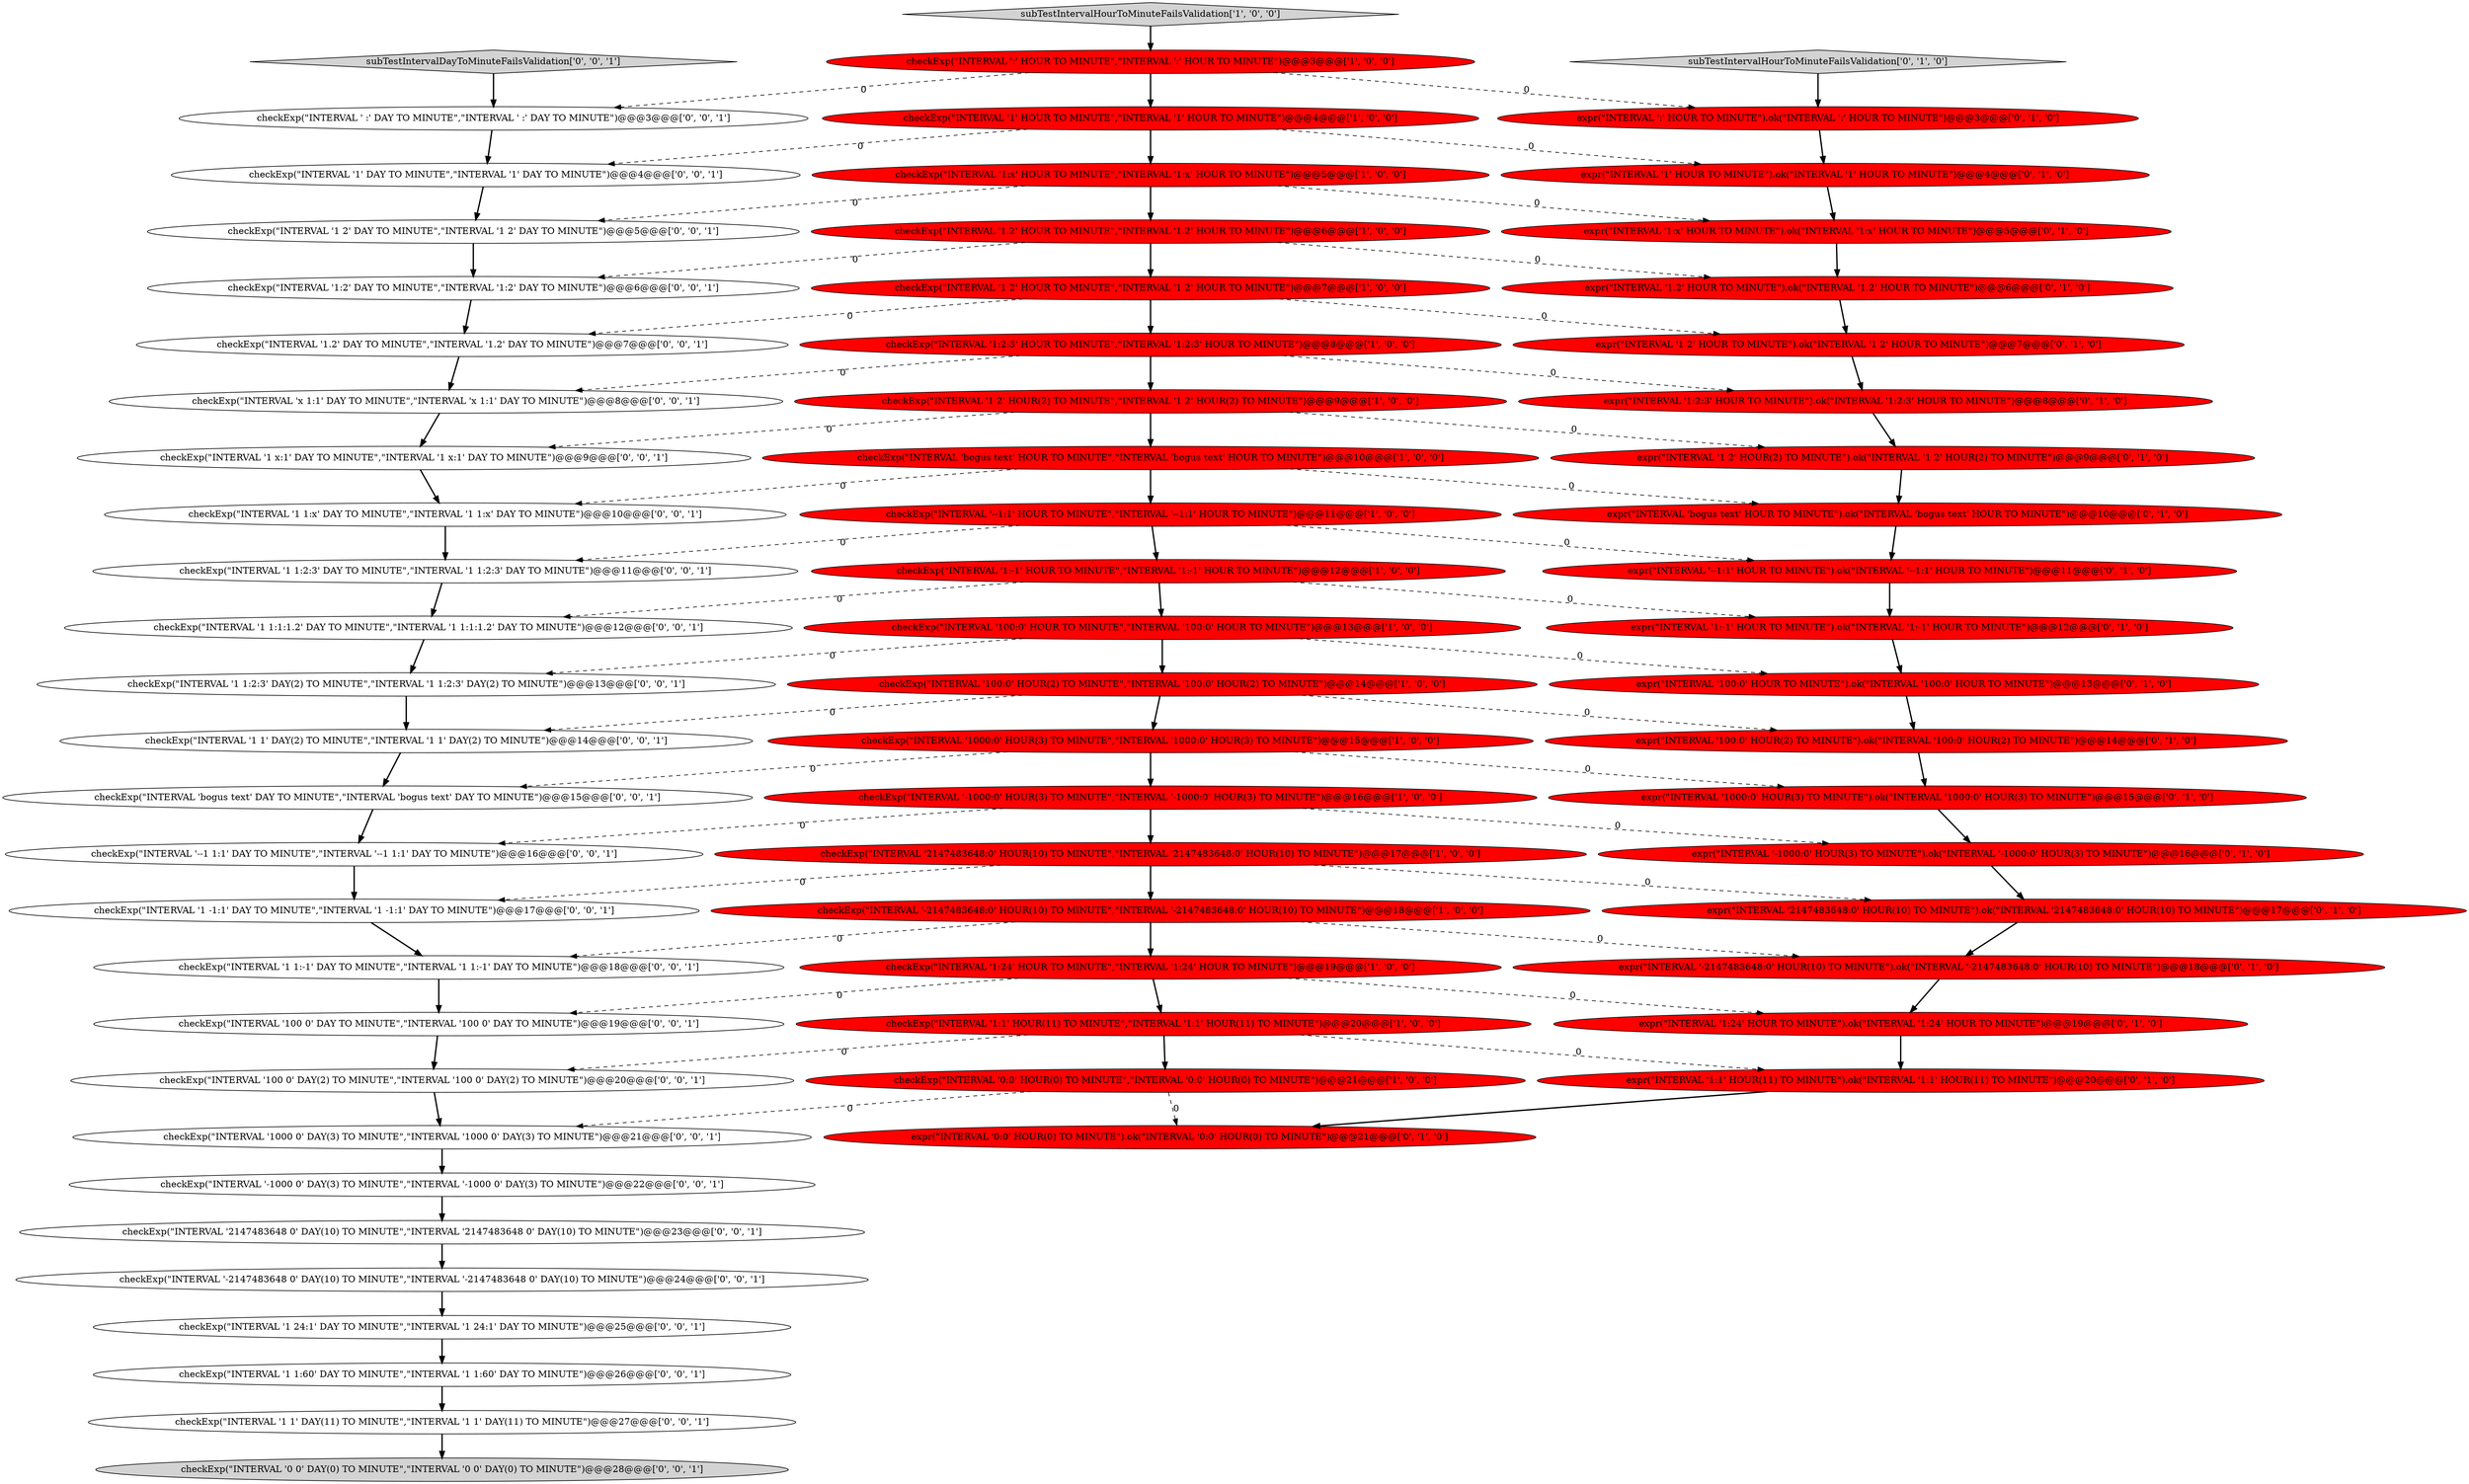 digraph {
9 [style = filled, label = "checkExp(\"INTERVAL '1:-1' HOUR TO MINUTE\",\"INTERVAL '1:-1' HOUR TO MINUTE\")@@@12@@@['1', '0', '0']", fillcolor = red, shape = ellipse image = "AAA1AAABBB1BBB"];
36 [style = filled, label = "expr(\"INTERVAL '-2147483648:0' HOUR(10) TO MINUTE\").ok(\"INTERVAL '-2147483648:0' HOUR(10) TO MINUTE\")@@@18@@@['0', '1', '0']", fillcolor = red, shape = ellipse image = "AAA1AAABBB2BBB"];
49 [style = filled, label = "checkExp(\"INTERVAL '1.2' DAY TO MINUTE\",\"INTERVAL '1.2' DAY TO MINUTE\")@@@7@@@['0', '0', '1']", fillcolor = white, shape = ellipse image = "AAA0AAABBB3BBB"];
25 [style = filled, label = "expr(\"INTERVAL '1:24' HOUR TO MINUTE\").ok(\"INTERVAL '1:24' HOUR TO MINUTE\")@@@19@@@['0', '1', '0']", fillcolor = red, shape = ellipse image = "AAA1AAABBB2BBB"];
43 [style = filled, label = "checkExp(\"INTERVAL '1 1:x' DAY TO MINUTE\",\"INTERVAL '1 1:x' DAY TO MINUTE\")@@@10@@@['0', '0', '1']", fillcolor = white, shape = ellipse image = "AAA0AAABBB3BBB"];
45 [style = filled, label = "checkExp(\"INTERVAL '100 0' DAY TO MINUTE\",\"INTERVAL '100 0' DAY TO MINUTE\")@@@19@@@['0', '0', '1']", fillcolor = white, shape = ellipse image = "AAA0AAABBB3BBB"];
16 [style = filled, label = "checkExp(\"INTERVAL '1:24' HOUR TO MINUTE\",\"INTERVAL '1:24' HOUR TO MINUTE\")@@@19@@@['1', '0', '0']", fillcolor = red, shape = ellipse image = "AAA1AAABBB1BBB"];
19 [style = filled, label = "checkExp(\"INTERVAL '1 2' HOUR(2) TO MINUTE\",\"INTERVAL '1 2' HOUR(2) TO MINUTE\")@@@9@@@['1', '0', '0']", fillcolor = red, shape = ellipse image = "AAA1AAABBB1BBB"];
61 [style = filled, label = "subTestIntervalDayToMinuteFailsValidation['0', '0', '1']", fillcolor = lightgray, shape = diamond image = "AAA0AAABBB3BBB"];
66 [style = filled, label = "checkExp(\"INTERVAL '100 0' DAY(2) TO MINUTE\",\"INTERVAL '100 0' DAY(2) TO MINUTE\")@@@20@@@['0', '0', '1']", fillcolor = white, shape = ellipse image = "AAA0AAABBB3BBB"];
4 [style = filled, label = "checkExp(\"INTERVAL '1 2' HOUR TO MINUTE\",\"INTERVAL '1 2' HOUR TO MINUTE\")@@@7@@@['1', '0', '0']", fillcolor = red, shape = ellipse image = "AAA1AAABBB1BBB"];
57 [style = filled, label = "checkExp(\"INTERVAL '1 24:1' DAY TO MINUTE\",\"INTERVAL '1 24:1' DAY TO MINUTE\")@@@25@@@['0', '0', '1']", fillcolor = white, shape = ellipse image = "AAA0AAABBB3BBB"];
65 [style = filled, label = "checkExp(\"INTERVAL '--1 1:1' DAY TO MINUTE\",\"INTERVAL '--1 1:1' DAY TO MINUTE\")@@@16@@@['0', '0', '1']", fillcolor = white, shape = ellipse image = "AAA0AAABBB3BBB"];
15 [style = filled, label = "checkExp(\"INTERVAL '100:0' HOUR(2) TO MINUTE\",\"INTERVAL '100:0' HOUR(2) TO MINUTE\")@@@14@@@['1', '0', '0']", fillcolor = red, shape = ellipse image = "AAA1AAABBB1BBB"];
59 [style = filled, label = "checkExp(\"INTERVAL '1 1:2:3' DAY(2) TO MINUTE\",\"INTERVAL '1 1:2:3' DAY(2) TO MINUTE\")@@@13@@@['0', '0', '1']", fillcolor = white, shape = ellipse image = "AAA0AAABBB3BBB"];
11 [style = filled, label = "checkExp(\"INTERVAL '-2147483648:0' HOUR(10) TO MINUTE\",\"INTERVAL '-2147483648:0' HOUR(10) TO MINUTE\")@@@18@@@['1', '0', '0']", fillcolor = red, shape = ellipse image = "AAA1AAABBB1BBB"];
5 [style = filled, label = "subTestIntervalHourToMinuteFailsValidation['1', '0', '0']", fillcolor = lightgray, shape = diamond image = "AAA0AAABBB1BBB"];
31 [style = filled, label = "expr(\"INTERVAL '1000:0' HOUR(3) TO MINUTE\").ok(\"INTERVAL '1000:0' HOUR(3) TO MINUTE\")@@@15@@@['0', '1', '0']", fillcolor = red, shape = ellipse image = "AAA1AAABBB2BBB"];
51 [style = filled, label = "checkExp(\"INTERVAL '1 1' DAY(11) TO MINUTE\",\"INTERVAL '1 1' DAY(11) TO MINUTE\")@@@27@@@['0', '0', '1']", fillcolor = white, shape = ellipse image = "AAA0AAABBB3BBB"];
52 [style = filled, label = "checkExp(\"INTERVAL '1 1:2:3' DAY TO MINUTE\",\"INTERVAL '1 1:2:3' DAY TO MINUTE\")@@@11@@@['0', '0', '1']", fillcolor = white, shape = ellipse image = "AAA0AAABBB3BBB"];
33 [style = filled, label = "expr(\"INTERVAL '1:x' HOUR TO MINUTE\").ok(\"INTERVAL '1:x' HOUR TO MINUTE\")@@@5@@@['0', '1', '0']", fillcolor = red, shape = ellipse image = "AAA1AAABBB2BBB"];
37 [style = filled, label = "expr(\"INTERVAL '100:0' HOUR TO MINUTE\").ok(\"INTERVAL '100:0' HOUR TO MINUTE\")@@@13@@@['0', '1', '0']", fillcolor = red, shape = ellipse image = "AAA1AAABBB2BBB"];
29 [style = filled, label = "expr(\"INTERVAL '1:1' HOUR(11) TO MINUTE\").ok(\"INTERVAL '1:1' HOUR(11) TO MINUTE\")@@@20@@@['0', '1', '0']", fillcolor = red, shape = ellipse image = "AAA1AAABBB2BBB"];
10 [style = filled, label = "checkExp(\"INTERVAL '1' HOUR TO MINUTE\",\"INTERVAL '1' HOUR TO MINUTE\")@@@4@@@['1', '0', '0']", fillcolor = red, shape = ellipse image = "AAA1AAABBB1BBB"];
1 [style = filled, label = "checkExp(\"INTERVAL ':' HOUR TO MINUTE\",\"INTERVAL ':' HOUR TO MINUTE\")@@@3@@@['1', '0', '0']", fillcolor = red, shape = ellipse image = "AAA1AAABBB1BBB"];
3 [style = filled, label = "checkExp(\"INTERVAL '0:0' HOUR(0) TO MINUTE\",\"INTERVAL '0:0' HOUR(0) TO MINUTE\")@@@21@@@['1', '0', '0']", fillcolor = red, shape = ellipse image = "AAA1AAABBB1BBB"];
7 [style = filled, label = "checkExp(\"INTERVAL '1:1' HOUR(11) TO MINUTE\",\"INTERVAL '1:1' HOUR(11) TO MINUTE\")@@@20@@@['1', '0', '0']", fillcolor = red, shape = ellipse image = "AAA1AAABBB1BBB"];
8 [style = filled, label = "checkExp(\"INTERVAL '1:2:3' HOUR TO MINUTE\",\"INTERVAL '1:2:3' HOUR TO MINUTE\")@@@8@@@['1', '0', '0']", fillcolor = red, shape = ellipse image = "AAA1AAABBB1BBB"];
38 [style = filled, label = "expr(\"INTERVAL '100:0' HOUR(2) TO MINUTE\").ok(\"INTERVAL '100:0' HOUR(2) TO MINUTE\")@@@14@@@['0', '1', '0']", fillcolor = red, shape = ellipse image = "AAA1AAABBB2BBB"];
50 [style = filled, label = "checkExp(\"INTERVAL '1000 0' DAY(3) TO MINUTE\",\"INTERVAL '1000 0' DAY(3) TO MINUTE\")@@@21@@@['0', '0', '1']", fillcolor = white, shape = ellipse image = "AAA0AAABBB3BBB"];
42 [style = filled, label = "checkExp(\"INTERVAL '1' DAY TO MINUTE\",\"INTERVAL '1' DAY TO MINUTE\")@@@4@@@['0', '0', '1']", fillcolor = white, shape = ellipse image = "AAA0AAABBB3BBB"];
12 [style = filled, label = "checkExp(\"INTERVAL '--1:1' HOUR TO MINUTE\",\"INTERVAL '--1:1' HOUR TO MINUTE\")@@@11@@@['1', '0', '0']", fillcolor = red, shape = ellipse image = "AAA1AAABBB1BBB"];
23 [style = filled, label = "expr(\"INTERVAL '--1:1' HOUR TO MINUTE\").ok(\"INTERVAL '--1:1' HOUR TO MINUTE\")@@@11@@@['0', '1', '0']", fillcolor = red, shape = ellipse image = "AAA1AAABBB2BBB"];
30 [style = filled, label = "expr(\"INTERVAL '2147483648:0' HOUR(10) TO MINUTE\").ok(\"INTERVAL '2147483648:0' HOUR(10) TO MINUTE\")@@@17@@@['0', '1', '0']", fillcolor = red, shape = ellipse image = "AAA1AAABBB2BBB"];
35 [style = filled, label = "expr(\"INTERVAL '-1000:0' HOUR(3) TO MINUTE\").ok(\"INTERVAL '-1000:0' HOUR(3) TO MINUTE\")@@@16@@@['0', '1', '0']", fillcolor = red, shape = ellipse image = "AAA1AAABBB2BBB"];
46 [style = filled, label = "checkExp(\"INTERVAL '1 1:1:1.2' DAY TO MINUTE\",\"INTERVAL '1 1:1:1.2' DAY TO MINUTE\")@@@12@@@['0', '0', '1']", fillcolor = white, shape = ellipse image = "AAA0AAABBB3BBB"];
39 [style = filled, label = "expr(\"INTERVAL ':' HOUR TO MINUTE\").ok(\"INTERVAL ':' HOUR TO MINUTE\")@@@3@@@['0', '1', '0']", fillcolor = red, shape = ellipse image = "AAA1AAABBB2BBB"];
41 [style = filled, label = "checkExp(\"INTERVAL '1 2' DAY TO MINUTE\",\"INTERVAL '1 2' DAY TO MINUTE\")@@@5@@@['0', '0', '1']", fillcolor = white, shape = ellipse image = "AAA0AAABBB3BBB"];
55 [style = filled, label = "checkExp(\"INTERVAL 'bogus text' DAY TO MINUTE\",\"INTERVAL 'bogus text' DAY TO MINUTE\")@@@15@@@['0', '0', '1']", fillcolor = white, shape = ellipse image = "AAA0AAABBB3BBB"];
63 [style = filled, label = "checkExp(\"INTERVAL '1 1:60' DAY TO MINUTE\",\"INTERVAL '1 1:60' DAY TO MINUTE\")@@@26@@@['0', '0', '1']", fillcolor = white, shape = ellipse image = "AAA0AAABBB3BBB"];
47 [style = filled, label = "checkExp(\"INTERVAL 'x 1:1' DAY TO MINUTE\",\"INTERVAL 'x 1:1' DAY TO MINUTE\")@@@8@@@['0', '0', '1']", fillcolor = white, shape = ellipse image = "AAA0AAABBB3BBB"];
22 [style = filled, label = "expr(\"INTERVAL 'bogus text' HOUR TO MINUTE\").ok(\"INTERVAL 'bogus text' HOUR TO MINUTE\")@@@10@@@['0', '1', '0']", fillcolor = red, shape = ellipse image = "AAA1AAABBB2BBB"];
60 [style = filled, label = "checkExp(\"INTERVAL '1 1' DAY(2) TO MINUTE\",\"INTERVAL '1 1' DAY(2) TO MINUTE\")@@@14@@@['0', '0', '1']", fillcolor = white, shape = ellipse image = "AAA0AAABBB3BBB"];
27 [style = filled, label = "expr(\"INTERVAL '1:-1' HOUR TO MINUTE\").ok(\"INTERVAL '1:-1' HOUR TO MINUTE\")@@@12@@@['0', '1', '0']", fillcolor = red, shape = ellipse image = "AAA1AAABBB2BBB"];
20 [style = filled, label = "expr(\"INTERVAL '1' HOUR TO MINUTE\").ok(\"INTERVAL '1' HOUR TO MINUTE\")@@@4@@@['0', '1', '0']", fillcolor = red, shape = ellipse image = "AAA1AAABBB2BBB"];
40 [style = filled, label = "checkExp(\"INTERVAL ' :' DAY TO MINUTE\",\"INTERVAL ' :' DAY TO MINUTE\")@@@3@@@['0', '0', '1']", fillcolor = white, shape = ellipse image = "AAA0AAABBB3BBB"];
14 [style = filled, label = "checkExp(\"INTERVAL 'bogus text' HOUR TO MINUTE\",\"INTERVAL 'bogus text' HOUR TO MINUTE\")@@@10@@@['1', '0', '0']", fillcolor = red, shape = ellipse image = "AAA1AAABBB1BBB"];
26 [style = filled, label = "expr(\"INTERVAL '1:2:3' HOUR TO MINUTE\").ok(\"INTERVAL '1:2:3' HOUR TO MINUTE\")@@@8@@@['0', '1', '0']", fillcolor = red, shape = ellipse image = "AAA1AAABBB2BBB"];
64 [style = filled, label = "checkExp(\"INTERVAL '0 0' DAY(0) TO MINUTE\",\"INTERVAL '0 0' DAY(0) TO MINUTE\")@@@28@@@['0', '0', '1']", fillcolor = lightgray, shape = ellipse image = "AAA0AAABBB3BBB"];
34 [style = filled, label = "subTestIntervalHourToMinuteFailsValidation['0', '1', '0']", fillcolor = lightgray, shape = diamond image = "AAA0AAABBB2BBB"];
54 [style = filled, label = "checkExp(\"INTERVAL '-2147483648 0' DAY(10) TO MINUTE\",\"INTERVAL '-2147483648 0' DAY(10) TO MINUTE\")@@@24@@@['0', '0', '1']", fillcolor = white, shape = ellipse image = "AAA0AAABBB3BBB"];
53 [style = filled, label = "checkExp(\"INTERVAL '1 1:-1' DAY TO MINUTE\",\"INTERVAL '1 1:-1' DAY TO MINUTE\")@@@18@@@['0', '0', '1']", fillcolor = white, shape = ellipse image = "AAA0AAABBB3BBB"];
13 [style = filled, label = "checkExp(\"INTERVAL '100:0' HOUR TO MINUTE\",\"INTERVAL '100:0' HOUR TO MINUTE\")@@@13@@@['1', '0', '0']", fillcolor = red, shape = ellipse image = "AAA1AAABBB1BBB"];
21 [style = filled, label = "expr(\"INTERVAL '1 2' HOUR TO MINUTE\").ok(\"INTERVAL '1 2' HOUR TO MINUTE\")@@@7@@@['0', '1', '0']", fillcolor = red, shape = ellipse image = "AAA1AAABBB2BBB"];
62 [style = filled, label = "checkExp(\"INTERVAL '-1000 0' DAY(3) TO MINUTE\",\"INTERVAL '-1000 0' DAY(3) TO MINUTE\")@@@22@@@['0', '0', '1']", fillcolor = white, shape = ellipse image = "AAA0AAABBB3BBB"];
2 [style = filled, label = "checkExp(\"INTERVAL '1:x' HOUR TO MINUTE\",\"INTERVAL '1:x' HOUR TO MINUTE\")@@@5@@@['1', '0', '0']", fillcolor = red, shape = ellipse image = "AAA1AAABBB1BBB"];
32 [style = filled, label = "expr(\"INTERVAL '0:0' HOUR(0) TO MINUTE\").ok(\"INTERVAL '0:0' HOUR(0) TO MINUTE\")@@@21@@@['0', '1', '0']", fillcolor = red, shape = ellipse image = "AAA1AAABBB2BBB"];
48 [style = filled, label = "checkExp(\"INTERVAL '2147483648 0' DAY(10) TO MINUTE\",\"INTERVAL '2147483648 0' DAY(10) TO MINUTE\")@@@23@@@['0', '0', '1']", fillcolor = white, shape = ellipse image = "AAA0AAABBB3BBB"];
0 [style = filled, label = "checkExp(\"INTERVAL '-1000:0' HOUR(3) TO MINUTE\",\"INTERVAL '-1000:0' HOUR(3) TO MINUTE\")@@@16@@@['1', '0', '0']", fillcolor = red, shape = ellipse image = "AAA1AAABBB1BBB"];
18 [style = filled, label = "checkExp(\"INTERVAL '2147483648:0' HOUR(10) TO MINUTE\",\"INTERVAL '2147483648:0' HOUR(10) TO MINUTE\")@@@17@@@['1', '0', '0']", fillcolor = red, shape = ellipse image = "AAA1AAABBB1BBB"];
6 [style = filled, label = "checkExp(\"INTERVAL '1000:0' HOUR(3) TO MINUTE\",\"INTERVAL '1000:0' HOUR(3) TO MINUTE\")@@@15@@@['1', '0', '0']", fillcolor = red, shape = ellipse image = "AAA1AAABBB1BBB"];
58 [style = filled, label = "checkExp(\"INTERVAL '1 x:1' DAY TO MINUTE\",\"INTERVAL '1 x:1' DAY TO MINUTE\")@@@9@@@['0', '0', '1']", fillcolor = white, shape = ellipse image = "AAA0AAABBB3BBB"];
28 [style = filled, label = "expr(\"INTERVAL '1.2' HOUR TO MINUTE\").ok(\"INTERVAL '1.2' HOUR TO MINUTE\")@@@6@@@['0', '1', '0']", fillcolor = red, shape = ellipse image = "AAA1AAABBB2BBB"];
56 [style = filled, label = "checkExp(\"INTERVAL '1 -1:1' DAY TO MINUTE\",\"INTERVAL '1 -1:1' DAY TO MINUTE\")@@@17@@@['0', '0', '1']", fillcolor = white, shape = ellipse image = "AAA0AAABBB3BBB"];
17 [style = filled, label = "checkExp(\"INTERVAL '1.2' HOUR TO MINUTE\",\"INTERVAL '1.2' HOUR TO MINUTE\")@@@6@@@['1', '0', '0']", fillcolor = red, shape = ellipse image = "AAA1AAABBB1BBB"];
44 [style = filled, label = "checkExp(\"INTERVAL '1:2' DAY TO MINUTE\",\"INTERVAL '1:2' DAY TO MINUTE\")@@@6@@@['0', '0', '1']", fillcolor = white, shape = ellipse image = "AAA0AAABBB3BBB"];
24 [style = filled, label = "expr(\"INTERVAL '1 2' HOUR(2) TO MINUTE\").ok(\"INTERVAL '1 2' HOUR(2) TO MINUTE\")@@@9@@@['0', '1', '0']", fillcolor = red, shape = ellipse image = "AAA1AAABBB2BBB"];
7->66 [style = dashed, label="0"];
11->53 [style = dashed, label="0"];
42->41 [style = bold, label=""];
18->30 [style = dashed, label="0"];
54->57 [style = bold, label=""];
16->7 [style = bold, label=""];
9->27 [style = dashed, label="0"];
30->36 [style = bold, label=""];
65->56 [style = bold, label=""];
15->60 [style = dashed, label="0"];
38->31 [style = bold, label=""];
25->29 [style = bold, label=""];
12->9 [style = bold, label=""];
1->40 [style = dashed, label="0"];
48->54 [style = bold, label=""];
15->38 [style = dashed, label="0"];
17->28 [style = dashed, label="0"];
6->55 [style = dashed, label="0"];
0->65 [style = dashed, label="0"];
21->26 [style = bold, label=""];
28->21 [style = bold, label=""];
45->66 [style = bold, label=""];
31->35 [style = bold, label=""];
57->63 [style = bold, label=""];
37->38 [style = bold, label=""];
66->50 [style = bold, label=""];
50->62 [style = bold, label=""];
19->58 [style = dashed, label="0"];
4->8 [style = bold, label=""];
10->20 [style = dashed, label="0"];
2->41 [style = dashed, label="0"];
9->46 [style = dashed, label="0"];
56->53 [style = bold, label=""];
46->59 [style = bold, label=""];
11->16 [style = bold, label=""];
13->59 [style = dashed, label="0"];
59->60 [style = bold, label=""];
63->51 [style = bold, label=""];
16->25 [style = dashed, label="0"];
33->28 [style = bold, label=""];
18->11 [style = bold, label=""];
14->22 [style = dashed, label="0"];
6->31 [style = dashed, label="0"];
4->49 [style = dashed, label="0"];
44->49 [style = bold, label=""];
26->24 [style = bold, label=""];
11->36 [style = dashed, label="0"];
22->23 [style = bold, label=""];
47->58 [style = bold, label=""];
60->55 [style = bold, label=""];
5->1 [style = bold, label=""];
36->25 [style = bold, label=""];
55->65 [style = bold, label=""];
29->32 [style = bold, label=""];
16->45 [style = dashed, label="0"];
62->48 [style = bold, label=""];
10->2 [style = bold, label=""];
2->33 [style = dashed, label="0"];
13->15 [style = bold, label=""];
61->40 [style = bold, label=""];
0->35 [style = dashed, label="0"];
3->32 [style = dashed, label="0"];
39->20 [style = bold, label=""];
2->17 [style = bold, label=""];
1->39 [style = dashed, label="0"];
12->23 [style = dashed, label="0"];
58->43 [style = bold, label=""];
52->46 [style = bold, label=""];
4->21 [style = dashed, label="0"];
27->37 [style = bold, label=""];
19->14 [style = bold, label=""];
51->64 [style = bold, label=""];
34->39 [style = bold, label=""];
0->18 [style = bold, label=""];
19->24 [style = dashed, label="0"];
35->30 [style = bold, label=""];
17->4 [style = bold, label=""];
12->52 [style = dashed, label="0"];
8->26 [style = dashed, label="0"];
13->37 [style = dashed, label="0"];
8->47 [style = dashed, label="0"];
18->56 [style = dashed, label="0"];
23->27 [style = bold, label=""];
8->19 [style = bold, label=""];
15->6 [style = bold, label=""];
6->0 [style = bold, label=""];
43->52 [style = bold, label=""];
10->42 [style = dashed, label="0"];
24->22 [style = bold, label=""];
7->3 [style = bold, label=""];
20->33 [style = bold, label=""];
49->47 [style = bold, label=""];
17->44 [style = dashed, label="0"];
14->43 [style = dashed, label="0"];
3->50 [style = dashed, label="0"];
14->12 [style = bold, label=""];
7->29 [style = dashed, label="0"];
1->10 [style = bold, label=""];
41->44 [style = bold, label=""];
40->42 [style = bold, label=""];
53->45 [style = bold, label=""];
9->13 [style = bold, label=""];
}
